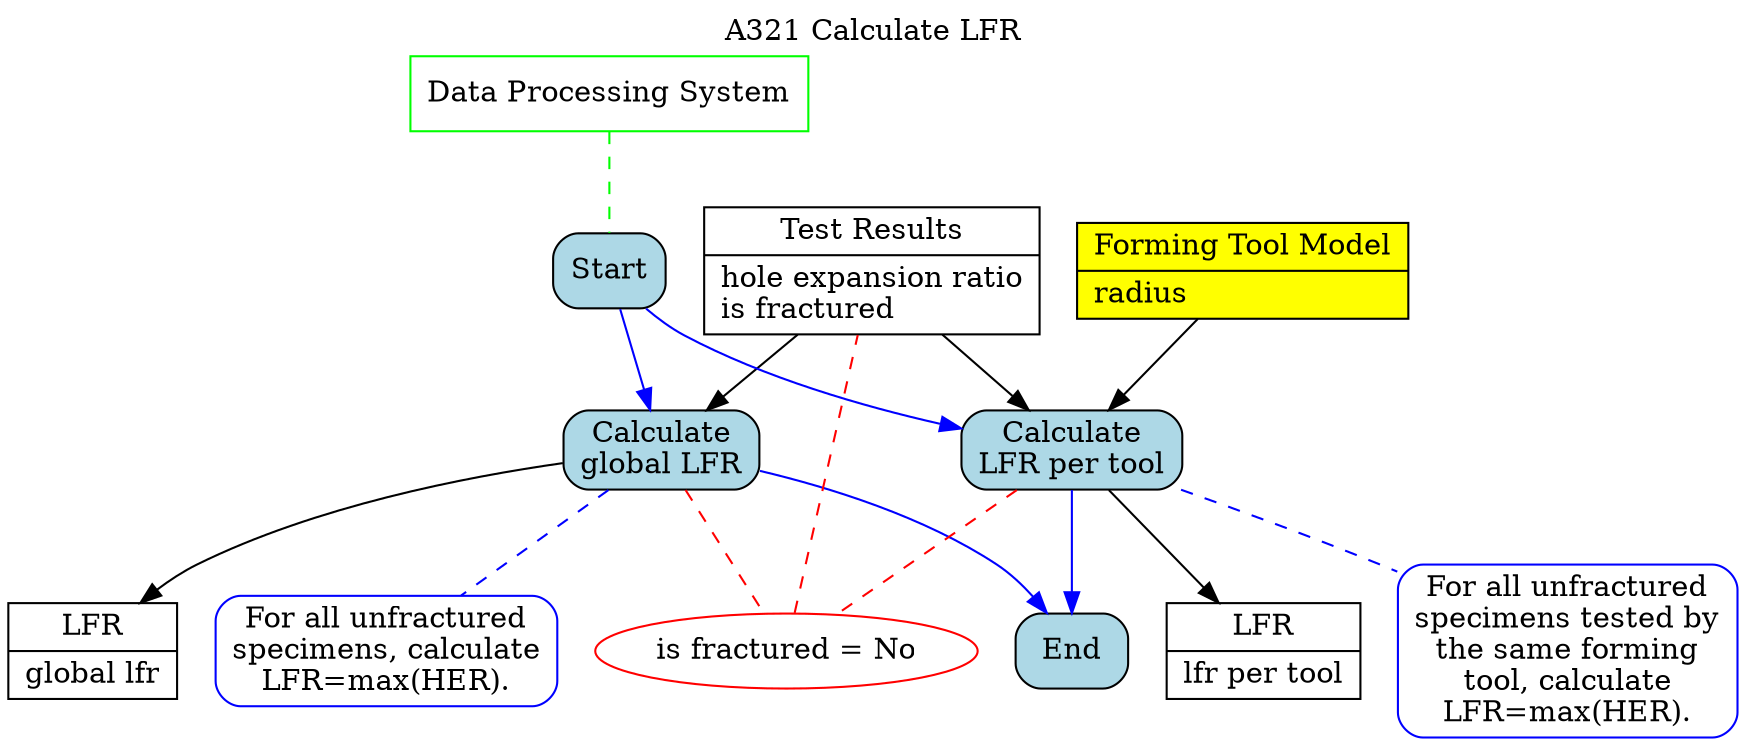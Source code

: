 digraph behaviourmodel {

# activity title
labelloc="t"
label="A321 Calculate LFR"

# inputs and outputs
node [shape=record, style=filled, fillcolor=white, color=black]
test [label="{Test Results|hole expansion ratio\lis fractured\l}"];
tool [label="{Forming Tool Model|radius\l}", fillcolor=yellow];
lfr [label="{LFR|global lfr\l}"];
lfr_tool [label="{LFR|lfr per tool\l}"];

# mechanisms
node [shape=box, style=filled, fillcolor=white, color=green]
m1 [label="Data Processing System"]

# tasks definition
node [shape=box, style="filled, rounded", fillcolor=lightblue, color=black]
Start
t1 [label="Calculate\nglobal LFR"]
t2 [label="Calculate\nLFR per tool"]
End

# rules
node [shape=box, style="filled, rounded", fillcolor=white, color=blue]
r1 [label="For all unfractured\nspecimens, calculate\nLFR=max(HER)."]
r2 [label="For all unfractured\nspecimens tested by\nthe same forming\ntool, calculate\nLFR=max(HER)."]

# attaching rules
edge [dir=none, color=blue, style=dashed]
t1 -> r1
t2 -> r2

# task sequence
edge [dir=forward, color=blue, fontcolor=blue, style=solid]
Start -> {t1, t2} -> End

# attaching mechanisms
edge [dir=none, color=green, style=dashed]
m1 -> Start

# attaching inputs and outputs
edge [dir=forward, color=black, fontcolor=black, style=solid]
test -> t1 -> lfr
{test, tool} -> t2 -> lfr_tool

# constraints
node [shape=ellipse, style=filled, fillcolor=white, color=red]
c1 [label="is fractured = No"]

# attaching constraints
edge [dir=none, color=red, style=dashed]
{t1, t2} -> c1 -> test
}

